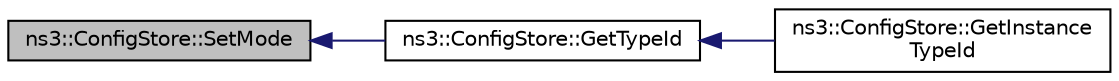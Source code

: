 digraph "ns3::ConfigStore::SetMode"
{
  edge [fontname="Helvetica",fontsize="10",labelfontname="Helvetica",labelfontsize="10"];
  node [fontname="Helvetica",fontsize="10",shape=record];
  rankdir="LR";
  Node1 [label="ns3::ConfigStore::SetMode",height=0.2,width=0.4,color="black", fillcolor="grey75", style="filled", fontcolor="black"];
  Node1 -> Node2 [dir="back",color="midnightblue",fontsize="10",style="solid"];
  Node2 [label="ns3::ConfigStore::GetTypeId",height=0.2,width=0.4,color="black", fillcolor="white", style="filled",URL="$da/d51/classns3_1_1ConfigStore.html#a2d97fcf9f1dbf395cfa184a191689e41"];
  Node2 -> Node3 [dir="back",color="midnightblue",fontsize="10",style="solid"];
  Node3 [label="ns3::ConfigStore::GetInstance\lTypeId",height=0.2,width=0.4,color="black", fillcolor="white", style="filled",URL="$da/d51/classns3_1_1ConfigStore.html#a921f68c1101ec218824dae2c0cdff528"];
}
